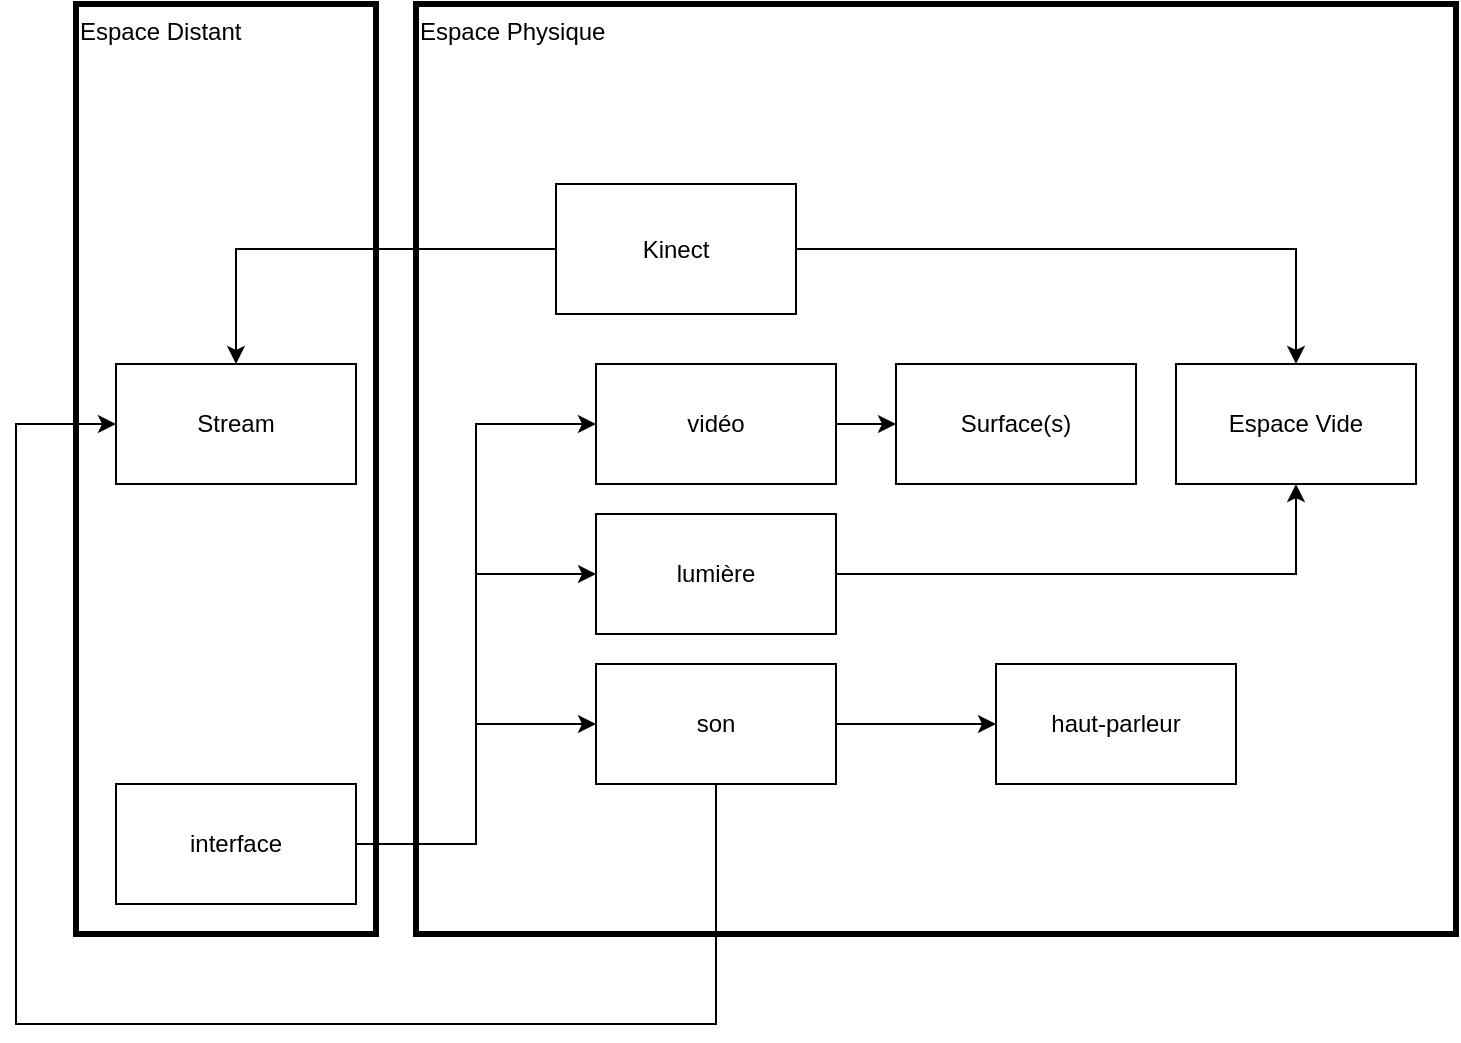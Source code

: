 <mxfile version="13.6.10" type="device"><diagram id="TVXql928jX_t1Nip03st" name="Page-1"><mxGraphModel dx="1422" dy="762" grid="1" gridSize="10" guides="1" tooltips="1" connect="1" arrows="1" fold="1" page="1" pageScale="1" pageWidth="1100" pageHeight="850" math="0" shadow="0"><root><mxCell id="0"/><mxCell id="1" parent="0"/><mxCell id="HOPuIrfvJaRB6s16sXgH-8" value="Espace Distant" style="rounded=0;whiteSpace=wrap;html=1;fillColor=none;align=left;verticalAlign=top;strokeWidth=3;" parent="1" vertex="1"><mxGeometry x="200" y="120" width="150" height="465" as="geometry"/></mxCell><mxCell id="HOPuIrfvJaRB6s16sXgH-7" value="Espace Physique" style="rounded=0;whiteSpace=wrap;html=1;fillColor=none;align=left;verticalAlign=top;strokeWidth=3;" parent="1" vertex="1"><mxGeometry x="370" y="120" width="520" height="465" as="geometry"/></mxCell><mxCell id="HOPuIrfvJaRB6s16sXgH-6" style="edgeStyle=orthogonalEdgeStyle;rounded=0;orthogonalLoop=1;jettySize=auto;html=1;" parent="1" source="HOPuIrfvJaRB6s16sXgH-1" target="HOPuIrfvJaRB6s16sXgH-5" edge="1"><mxGeometry relative="1" as="geometry"/></mxCell><mxCell id="HOPuIrfvJaRB6s16sXgH-17" style="edgeStyle=orthogonalEdgeStyle;rounded=0;orthogonalLoop=1;jettySize=auto;html=1;entryX=0.5;entryY=0;entryDx=0;entryDy=0;" parent="1" source="HOPuIrfvJaRB6s16sXgH-1" target="jBF_dDODl4Ar8S-v_ser-1" edge="1"><mxGeometry relative="1" as="geometry"/></mxCell><mxCell id="HOPuIrfvJaRB6s16sXgH-1" value="Kinect" style="rounded=0;whiteSpace=wrap;html=1;fillColor=none;" parent="1" vertex="1"><mxGeometry x="440" y="210" width="120" height="65" as="geometry"/></mxCell><mxCell id="HOPuIrfvJaRB6s16sXgH-2" value="Surface(s)" style="rounded=0;whiteSpace=wrap;html=1;fillColor=none;" parent="1" vertex="1"><mxGeometry x="610" y="300" width="120" height="60" as="geometry"/></mxCell><mxCell id="HOPuIrfvJaRB6s16sXgH-15" style="edgeStyle=orthogonalEdgeStyle;rounded=0;orthogonalLoop=1;jettySize=auto;html=1;" parent="1" source="HOPuIrfvJaRB6s16sXgH-3" target="HOPuIrfvJaRB6s16sXgH-2" edge="1"><mxGeometry relative="1" as="geometry"/></mxCell><mxCell id="HOPuIrfvJaRB6s16sXgH-3" value="vidéo" style="rounded=0;whiteSpace=wrap;html=1;fillColor=none;" parent="1" vertex="1"><mxGeometry x="460" y="300" width="120" height="60" as="geometry"/></mxCell><mxCell id="HOPuIrfvJaRB6s16sXgH-16" style="edgeStyle=orthogonalEdgeStyle;rounded=0;orthogonalLoop=1;jettySize=auto;html=1;entryX=0.5;entryY=1;entryDx=0;entryDy=0;" parent="1" source="HOPuIrfvJaRB6s16sXgH-4" target="jBF_dDODl4Ar8S-v_ser-1" edge="1"><mxGeometry relative="1" as="geometry"/></mxCell><mxCell id="HOPuIrfvJaRB6s16sXgH-4" value="lumière" style="rounded=0;whiteSpace=wrap;html=1;fillColor=none;" parent="1" vertex="1"><mxGeometry x="460" y="375" width="120" height="60" as="geometry"/></mxCell><mxCell id="HOPuIrfvJaRB6s16sXgH-5" value="Stream" style="rounded=0;whiteSpace=wrap;html=1;fillColor=none;" parent="1" vertex="1"><mxGeometry x="220" y="300" width="120" height="60" as="geometry"/></mxCell><mxCell id="HOPuIrfvJaRB6s16sXgH-11" style="edgeStyle=orthogonalEdgeStyle;rounded=0;orthogonalLoop=1;jettySize=auto;html=1;entryX=0;entryY=0.5;entryDx=0;entryDy=0;" parent="1" source="HOPuIrfvJaRB6s16sXgH-9" target="HOPuIrfvJaRB6s16sXgH-3" edge="1"><mxGeometry relative="1" as="geometry"/></mxCell><mxCell id="HOPuIrfvJaRB6s16sXgH-12" style="edgeStyle=orthogonalEdgeStyle;rounded=0;orthogonalLoop=1;jettySize=auto;html=1;entryX=0;entryY=0.5;entryDx=0;entryDy=0;" parent="1" source="HOPuIrfvJaRB6s16sXgH-9" target="HOPuIrfvJaRB6s16sXgH-4" edge="1"><mxGeometry relative="1" as="geometry"/></mxCell><mxCell id="HOPuIrfvJaRB6s16sXgH-14" style="edgeStyle=orthogonalEdgeStyle;rounded=0;orthogonalLoop=1;jettySize=auto;html=1;" parent="1" source="HOPuIrfvJaRB6s16sXgH-9" target="HOPuIrfvJaRB6s16sXgH-13" edge="1"><mxGeometry relative="1" as="geometry"/></mxCell><mxCell id="HOPuIrfvJaRB6s16sXgH-9" value="interface" style="rounded=0;whiteSpace=wrap;html=1;fillColor=none;align=center;" parent="1" vertex="1"><mxGeometry x="220" y="510" width="120" height="60" as="geometry"/></mxCell><mxCell id="bKYNcp9JGWGPbkvAasrD-2" style="edgeStyle=orthogonalEdgeStyle;rounded=0;orthogonalLoop=1;jettySize=auto;html=1;" parent="1" source="HOPuIrfvJaRB6s16sXgH-13" target="bKYNcp9JGWGPbkvAasrD-1" edge="1"><mxGeometry relative="1" as="geometry"/></mxCell><mxCell id="bKYNcp9JGWGPbkvAasrD-4" style="edgeStyle=orthogonalEdgeStyle;rounded=0;orthogonalLoop=1;jettySize=auto;html=1;" parent="1" source="HOPuIrfvJaRB6s16sXgH-13" target="HOPuIrfvJaRB6s16sXgH-5" edge="1"><mxGeometry relative="1" as="geometry"><Array as="points"><mxPoint x="520" y="630"/><mxPoint x="170" y="630"/><mxPoint x="170" y="330"/></Array></mxGeometry></mxCell><mxCell id="HOPuIrfvJaRB6s16sXgH-13" value="son" style="rounded=0;whiteSpace=wrap;html=1;fillColor=none;" parent="1" vertex="1"><mxGeometry x="460" y="450" width="120" height="60" as="geometry"/></mxCell><mxCell id="bKYNcp9JGWGPbkvAasrD-1" value="haut-parleur" style="rounded=0;whiteSpace=wrap;html=1;fillColor=none;" parent="1" vertex="1"><mxGeometry x="660" y="450" width="120" height="60" as="geometry"/></mxCell><mxCell id="jBF_dDODl4Ar8S-v_ser-1" value="Espace Vide" style="rounded=0;whiteSpace=wrap;html=1;" vertex="1" parent="1"><mxGeometry x="750" y="300" width="120" height="60" as="geometry"/></mxCell></root></mxGraphModel></diagram></mxfile>